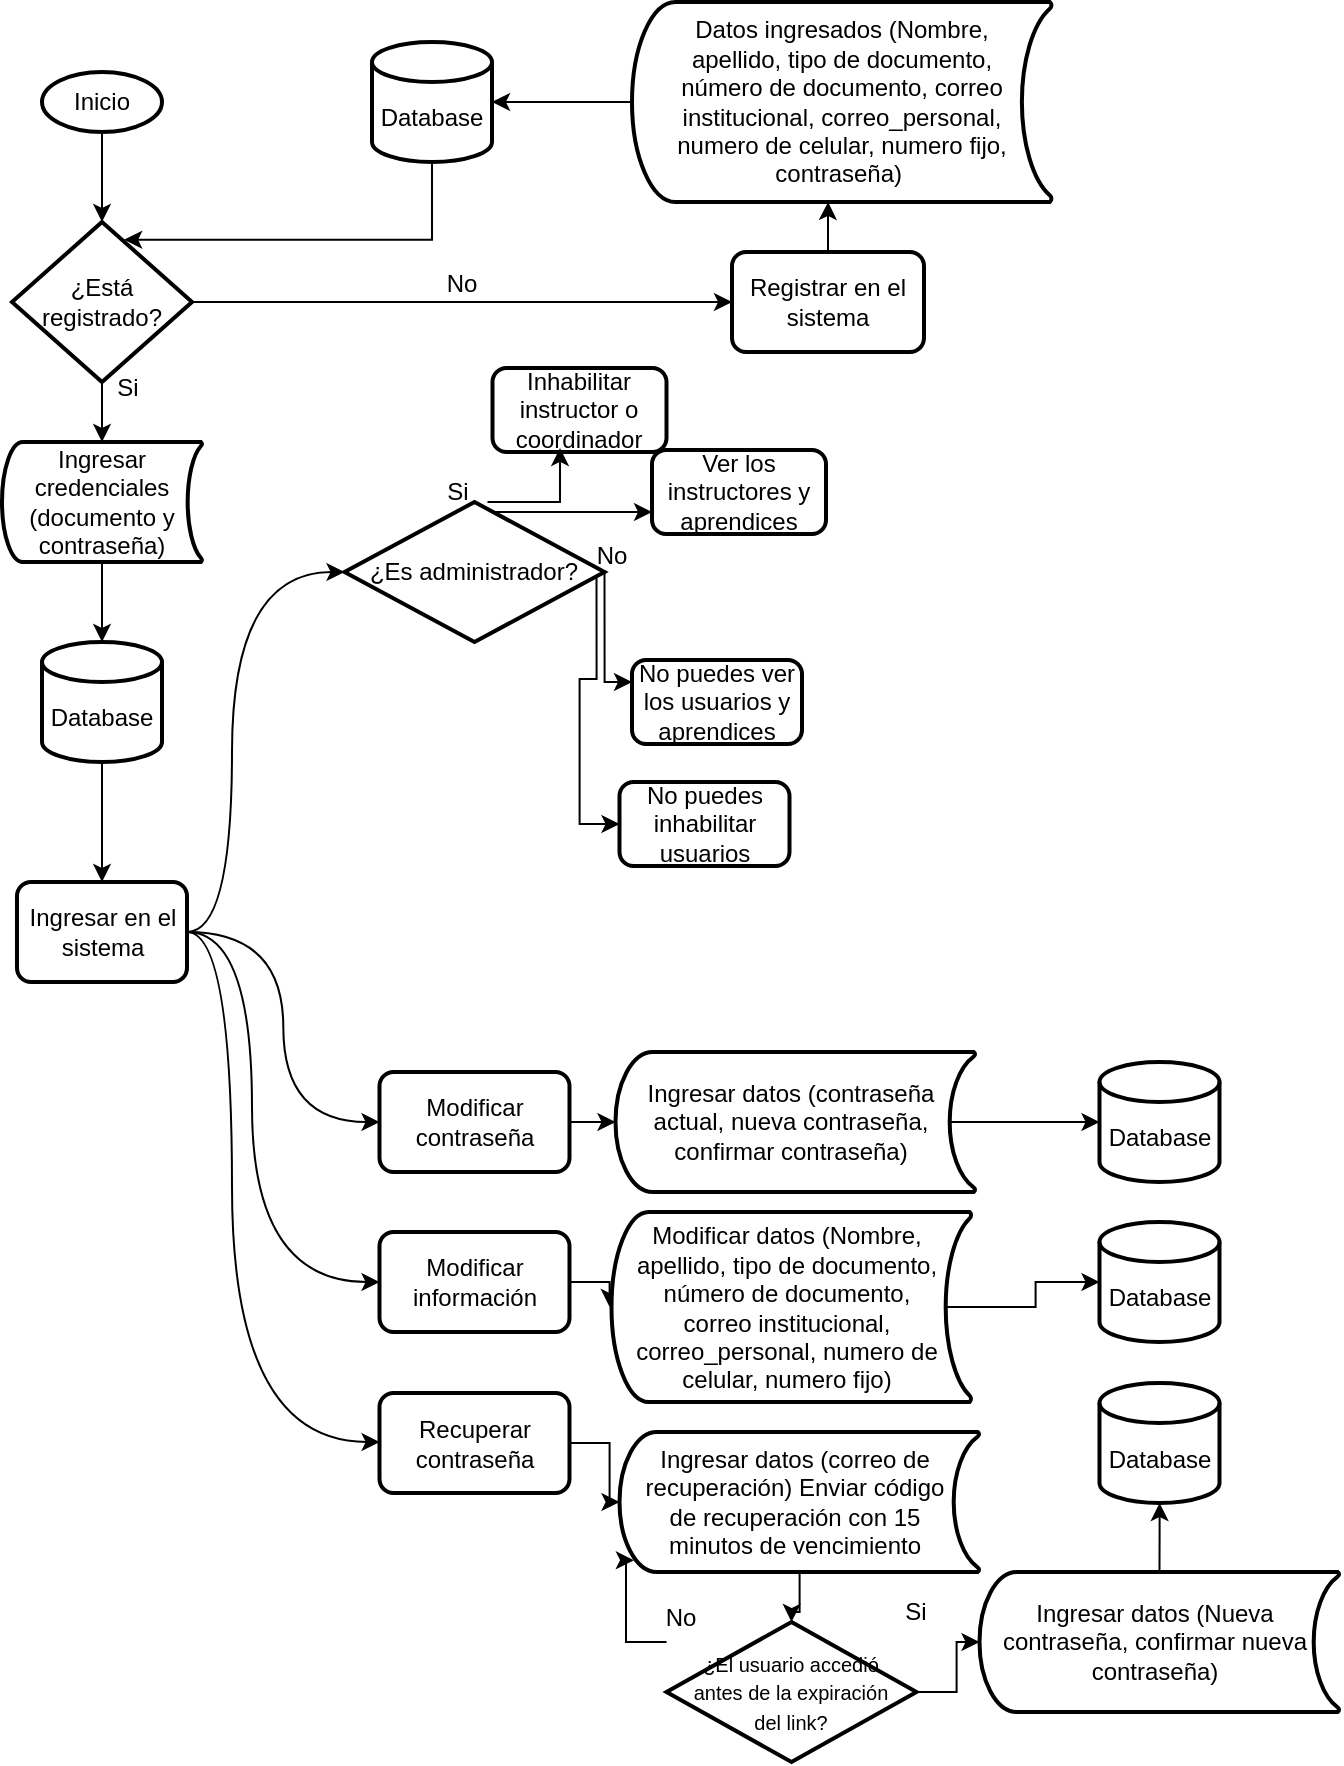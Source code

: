 <mxfile version="21.3.2" type="google" pages="3">
  <diagram id="C5RBs43oDa-KdzZeNtuy" name="Gestión de usuarios">
    <mxGraphModel grid="1" page="1" gridSize="10" guides="1" tooltips="1" connect="1" arrows="1" fold="1" pageScale="1" pageWidth="827" pageHeight="1169" math="0" shadow="0">
      <root>
        <mxCell id="WIyWlLk6GJQsqaUBKTNV-0" />
        <mxCell id="WIyWlLk6GJQsqaUBKTNV-1" parent="WIyWlLk6GJQsqaUBKTNV-0" />
        <mxCell id="nGMN8r1EgLCpATn-sk5n-134" style="edgeStyle=orthogonalEdgeStyle;rounded=0;orthogonalLoop=1;jettySize=auto;html=1;entryX=0.5;entryY=0;entryDx=0;entryDy=0;entryPerimeter=0;" edge="1" parent="WIyWlLk6GJQsqaUBKTNV-1" source="nGMN8r1EgLCpATn-sk5n-135" target="nGMN8r1EgLCpATn-sk5n-138">
          <mxGeometry relative="1" as="geometry" />
        </mxCell>
        <mxCell id="nGMN8r1EgLCpATn-sk5n-135" value="Inicio" style="strokeWidth=2;html=1;shape=mxgraph.flowchart.start_1;whiteSpace=wrap;" vertex="1" parent="WIyWlLk6GJQsqaUBKTNV-1">
          <mxGeometry x="75" y="85" width="60" height="30" as="geometry" />
        </mxCell>
        <mxCell id="nGMN8r1EgLCpATn-sk5n-136" style="edgeStyle=orthogonalEdgeStyle;rounded=0;orthogonalLoop=1;jettySize=auto;html=1;entryX=0.5;entryY=0;entryDx=0;entryDy=0;entryPerimeter=0;" edge="1" parent="WIyWlLk6GJQsqaUBKTNV-1" source="nGMN8r1EgLCpATn-sk5n-138" target="nGMN8r1EgLCpATn-sk5n-141">
          <mxGeometry relative="1" as="geometry" />
        </mxCell>
        <mxCell id="nGMN8r1EgLCpATn-sk5n-137" style="edgeStyle=orthogonalEdgeStyle;rounded=0;orthogonalLoop=1;jettySize=auto;html=1;exitX=1;exitY=0.5;exitDx=0;exitDy=0;exitPerimeter=0;entryX=0;entryY=0.5;entryDx=0;entryDy=0;" edge="1" parent="WIyWlLk6GJQsqaUBKTNV-1" source="nGMN8r1EgLCpATn-sk5n-138" target="nGMN8r1EgLCpATn-sk5n-153">
          <mxGeometry relative="1" as="geometry" />
        </mxCell>
        <mxCell id="nGMN8r1EgLCpATn-sk5n-138" value="¿Está registrado?&lt;br&gt;" style="strokeWidth=2;html=1;shape=mxgraph.flowchart.decision;whiteSpace=wrap;" vertex="1" parent="WIyWlLk6GJQsqaUBKTNV-1">
          <mxGeometry x="60" y="160" width="90" height="80" as="geometry" />
        </mxCell>
        <mxCell id="nGMN8r1EgLCpATn-sk5n-139" value="Si" style="text;html=1;strokeColor=none;fillColor=none;align=center;verticalAlign=middle;whiteSpace=wrap;rounded=0;" vertex="1" parent="WIyWlLk6GJQsqaUBKTNV-1">
          <mxGeometry x="103" y="233" width="30" height="20" as="geometry" />
        </mxCell>
        <mxCell id="nGMN8r1EgLCpATn-sk5n-140" style="edgeStyle=orthogonalEdgeStyle;rounded=0;orthogonalLoop=1;jettySize=auto;html=1;entryX=0.5;entryY=0;entryDx=0;entryDy=0;entryPerimeter=0;" edge="1" parent="WIyWlLk6GJQsqaUBKTNV-1" source="nGMN8r1EgLCpATn-sk5n-141" target="nGMN8r1EgLCpATn-sk5n-143">
          <mxGeometry relative="1" as="geometry" />
        </mxCell>
        <mxCell id="nGMN8r1EgLCpATn-sk5n-141" value="Ingresar credenciales (documento y contraseña)" style="strokeWidth=2;html=1;shape=mxgraph.flowchart.stored_data;whiteSpace=wrap;" vertex="1" parent="WIyWlLk6GJQsqaUBKTNV-1">
          <mxGeometry x="55" y="270" width="100" height="60" as="geometry" />
        </mxCell>
        <mxCell id="nGMN8r1EgLCpATn-sk5n-142" style="edgeStyle=orthogonalEdgeStyle;rounded=0;orthogonalLoop=1;jettySize=auto;html=1;entryX=0.5;entryY=0;entryDx=0;entryDy=0;" edge="1" parent="WIyWlLk6GJQsqaUBKTNV-1" source="nGMN8r1EgLCpATn-sk5n-143" target="nGMN8r1EgLCpATn-sk5n-150">
          <mxGeometry relative="1" as="geometry" />
        </mxCell>
        <mxCell id="nGMN8r1EgLCpATn-sk5n-143" value="&lt;br&gt;Database" style="strokeWidth=2;html=1;shape=mxgraph.flowchart.database;whiteSpace=wrap;" vertex="1" parent="WIyWlLk6GJQsqaUBKTNV-1">
          <mxGeometry x="75" y="370" width="60" height="60" as="geometry" />
        </mxCell>
        <mxCell id="nGMN8r1EgLCpATn-sk5n-144" style="edgeStyle=orthogonalEdgeStyle;rounded=0;orthogonalLoop=1;jettySize=auto;html=1;exitX=1;exitY=0.5;exitDx=0;exitDy=0;curved=1;entryX=0;entryY=0.5;entryDx=0;entryDy=0;entryPerimeter=0;" edge="1" parent="WIyWlLk6GJQsqaUBKTNV-1" source="nGMN8r1EgLCpATn-sk5n-150" target="nGMN8r1EgLCpATn-sk5n-198">
          <mxGeometry relative="1" as="geometry">
            <mxPoint x="240" y="350" as="targetPoint" />
            <Array as="points">
              <mxPoint x="170" y="515" />
              <mxPoint x="170" y="335" />
            </Array>
          </mxGeometry>
        </mxCell>
        <mxCell id="nGMN8r1EgLCpATn-sk5n-145" style="edgeStyle=orthogonalEdgeStyle;rounded=0;orthogonalLoop=1;jettySize=auto;html=1;exitX=1;exitY=0.5;exitDx=0;exitDy=0;entryX=0;entryY=0.5;entryDx=0;entryDy=0;curved=1;" edge="1" parent="WIyWlLk6GJQsqaUBKTNV-1" source="nGMN8r1EgLCpATn-sk5n-150" target="nGMN8r1EgLCpATn-sk5n-168">
          <mxGeometry relative="1" as="geometry">
            <Array as="points">
              <mxPoint x="170" y="515" />
              <mxPoint x="170" y="770" />
              <mxPoint x="244" y="770" />
            </Array>
          </mxGeometry>
        </mxCell>
        <mxCell id="nGMN8r1EgLCpATn-sk5n-146" style="edgeStyle=orthogonalEdgeStyle;rounded=0;orthogonalLoop=1;jettySize=auto;html=1;exitX=1;exitY=0.5;exitDx=0;exitDy=0;entryX=0;entryY=0.5;entryDx=0;entryDy=0;curved=1;" edge="1" parent="WIyWlLk6GJQsqaUBKTNV-1" source="nGMN8r1EgLCpATn-sk5n-150" target="nGMN8r1EgLCpATn-sk5n-166">
          <mxGeometry relative="1" as="geometry">
            <Array as="points">
              <mxPoint x="180" y="515" />
              <mxPoint x="180" y="690" />
            </Array>
          </mxGeometry>
        </mxCell>
        <mxCell id="nGMN8r1EgLCpATn-sk5n-149" style="edgeStyle=orthogonalEdgeStyle;rounded=0;orthogonalLoop=1;jettySize=auto;html=1;exitX=1;exitY=0.5;exitDx=0;exitDy=0;entryX=0;entryY=0.5;entryDx=0;entryDy=0;curved=1;" edge="1" parent="WIyWlLk6GJQsqaUBKTNV-1" source="nGMN8r1EgLCpATn-sk5n-150" target="nGMN8r1EgLCpATn-sk5n-164">
          <mxGeometry relative="1" as="geometry" />
        </mxCell>
        <mxCell id="nGMN8r1EgLCpATn-sk5n-150" value="Ingresar en el sistema" style="rounded=1;whiteSpace=wrap;html=1;absoluteArcSize=1;arcSize=14;strokeWidth=2;" vertex="1" parent="WIyWlLk6GJQsqaUBKTNV-1">
          <mxGeometry x="62.5" y="490" width="85" height="50" as="geometry" />
        </mxCell>
        <mxCell id="nGMN8r1EgLCpATn-sk5n-151" value="No" style="text;html=1;strokeColor=none;fillColor=none;align=center;verticalAlign=middle;whiteSpace=wrap;rounded=0;" vertex="1" parent="WIyWlLk6GJQsqaUBKTNV-1">
          <mxGeometry x="270" y="181" width="30" height="20" as="geometry" />
        </mxCell>
        <mxCell id="nGMN8r1EgLCpATn-sk5n-152" style="edgeStyle=orthogonalEdgeStyle;rounded=0;orthogonalLoop=1;jettySize=auto;html=1;entryX=0.467;entryY=1;entryDx=0;entryDy=0;entryPerimeter=0;" edge="1" parent="WIyWlLk6GJQsqaUBKTNV-1" source="nGMN8r1EgLCpATn-sk5n-153" target="nGMN8r1EgLCpATn-sk5n-155">
          <mxGeometry relative="1" as="geometry" />
        </mxCell>
        <mxCell id="nGMN8r1EgLCpATn-sk5n-153" value="Registrar en el sistema" style="rounded=1;whiteSpace=wrap;html=1;absoluteArcSize=1;arcSize=14;strokeWidth=2;" vertex="1" parent="WIyWlLk6GJQsqaUBKTNV-1">
          <mxGeometry x="420" y="175" width="96" height="50" as="geometry" />
        </mxCell>
        <mxCell id="nGMN8r1EgLCpATn-sk5n-154" style="edgeStyle=orthogonalEdgeStyle;rounded=0;orthogonalLoop=1;jettySize=auto;html=1;" edge="1" parent="WIyWlLk6GJQsqaUBKTNV-1" source="nGMN8r1EgLCpATn-sk5n-155" target="nGMN8r1EgLCpATn-sk5n-157">
          <mxGeometry relative="1" as="geometry">
            <mxPoint x="300" y="100" as="targetPoint" />
          </mxGeometry>
        </mxCell>
        <mxCell id="nGMN8r1EgLCpATn-sk5n-155" value="Datos ingresados (Nombre, apellido, tipo de documento, número de documento, correo institucional, correo_personal, numero de celular, numero fijo, contraseña)&amp;nbsp;" style="strokeWidth=2;html=1;shape=mxgraph.flowchart.stored_data;whiteSpace=wrap;spacing=16;" vertex="1" parent="WIyWlLk6GJQsqaUBKTNV-1">
          <mxGeometry x="370" y="50" width="210" height="100" as="geometry" />
        </mxCell>
        <mxCell id="nGMN8r1EgLCpATn-sk5n-156" style="edgeStyle=orthogonalEdgeStyle;rounded=0;orthogonalLoop=1;jettySize=auto;html=1;entryX=0.623;entryY=0.111;entryDx=0;entryDy=0;entryPerimeter=0;" edge="1" parent="WIyWlLk6GJQsqaUBKTNV-1" source="nGMN8r1EgLCpATn-sk5n-157" target="nGMN8r1EgLCpATn-sk5n-138">
          <mxGeometry relative="1" as="geometry">
            <mxPoint x="270" y="130" as="sourcePoint" />
            <Array as="points">
              <mxPoint x="270" y="169" />
            </Array>
          </mxGeometry>
        </mxCell>
        <mxCell id="nGMN8r1EgLCpATn-sk5n-157" value="&lt;br&gt;Database" style="strokeWidth=2;html=1;shape=mxgraph.flowchart.database;whiteSpace=wrap;" vertex="1" parent="WIyWlLk6GJQsqaUBKTNV-1">
          <mxGeometry x="240" y="70" width="60" height="60" as="geometry" />
        </mxCell>
        <mxCell id="nGMN8r1EgLCpATn-sk5n-163" style="edgeStyle=orthogonalEdgeStyle;rounded=0;orthogonalLoop=1;jettySize=auto;html=1;entryX=0;entryY=0.5;entryDx=0;entryDy=0;entryPerimeter=0;" edge="1" parent="WIyWlLk6GJQsqaUBKTNV-1" source="nGMN8r1EgLCpATn-sk5n-164" target="nGMN8r1EgLCpATn-sk5n-170">
          <mxGeometry relative="1" as="geometry" />
        </mxCell>
        <mxCell id="nGMN8r1EgLCpATn-sk5n-164" value="Modificar contraseña" style="rounded=1;whiteSpace=wrap;html=1;absoluteArcSize=1;arcSize=14;strokeWidth=2;" vertex="1" parent="WIyWlLk6GJQsqaUBKTNV-1">
          <mxGeometry x="243.75" y="585" width="95" height="50" as="geometry" />
        </mxCell>
        <mxCell id="nGMN8r1EgLCpATn-sk5n-165" style="edgeStyle=orthogonalEdgeStyle;rounded=0;orthogonalLoop=1;jettySize=auto;html=1;" edge="1" parent="WIyWlLk6GJQsqaUBKTNV-1" source="nGMN8r1EgLCpATn-sk5n-166" target="nGMN8r1EgLCpATn-sk5n-172">
          <mxGeometry relative="1" as="geometry" />
        </mxCell>
        <mxCell id="nGMN8r1EgLCpATn-sk5n-166" value="Modificar información" style="rounded=1;whiteSpace=wrap;html=1;absoluteArcSize=1;arcSize=14;strokeWidth=2;" vertex="1" parent="WIyWlLk6GJQsqaUBKTNV-1">
          <mxGeometry x="243.75" y="665" width="95" height="50" as="geometry" />
        </mxCell>
        <mxCell id="nGMN8r1EgLCpATn-sk5n-167" style="edgeStyle=orthogonalEdgeStyle;rounded=0;orthogonalLoop=1;jettySize=auto;html=1;entryX=0;entryY=0.5;entryDx=0;entryDy=0;entryPerimeter=0;" edge="1" parent="WIyWlLk6GJQsqaUBKTNV-1" source="nGMN8r1EgLCpATn-sk5n-168" target="nGMN8r1EgLCpATn-sk5n-174">
          <mxGeometry relative="1" as="geometry" />
        </mxCell>
        <mxCell id="nGMN8r1EgLCpATn-sk5n-168" value="Recuperar contraseña" style="rounded=1;whiteSpace=wrap;html=1;absoluteArcSize=1;arcSize=14;strokeWidth=2;" vertex="1" parent="WIyWlLk6GJQsqaUBKTNV-1">
          <mxGeometry x="243.75" y="745.5" width="95" height="50" as="geometry" />
        </mxCell>
        <mxCell id="nGMN8r1EgLCpATn-sk5n-169" style="edgeStyle=orthogonalEdgeStyle;rounded=0;orthogonalLoop=1;jettySize=auto;html=1;exitX=0.93;exitY=0.5;exitDx=0;exitDy=0;exitPerimeter=0;" edge="1" parent="WIyWlLk6GJQsqaUBKTNV-1" source="nGMN8r1EgLCpATn-sk5n-170" target="nGMN8r1EgLCpATn-sk5n-176">
          <mxGeometry relative="1" as="geometry" />
        </mxCell>
        <mxCell id="nGMN8r1EgLCpATn-sk5n-170" value="Ingresar datos (contraseña actual, nueva contraseña, confirmar contraseña)" style="strokeWidth=2;html=1;shape=mxgraph.flowchart.stored_data;whiteSpace=wrap;spacingLeft=0;spacingRight=5;spacing=10;" vertex="1" parent="WIyWlLk6GJQsqaUBKTNV-1">
          <mxGeometry x="361.75" y="575" width="180" height="70" as="geometry" />
        </mxCell>
        <mxCell id="nGMN8r1EgLCpATn-sk5n-171" style="edgeStyle=orthogonalEdgeStyle;rounded=0;orthogonalLoop=1;jettySize=auto;html=1;exitX=0.93;exitY=0.5;exitDx=0;exitDy=0;exitPerimeter=0;" edge="1" parent="WIyWlLk6GJQsqaUBKTNV-1" source="nGMN8r1EgLCpATn-sk5n-172" target="nGMN8r1EgLCpATn-sk5n-175">
          <mxGeometry relative="1" as="geometry" />
        </mxCell>
        <mxCell id="nGMN8r1EgLCpATn-sk5n-172" value="Modificar datos (Nombre, apellido, tipo de documento, número de documento, correo institucional, correo_personal, numero de celular, numero fijo)" style="strokeWidth=2;html=1;shape=mxgraph.flowchart.stored_data;whiteSpace=wrap;spacingLeft=0;spacingRight=5;spacing=10;" vertex="1" parent="WIyWlLk6GJQsqaUBKTNV-1">
          <mxGeometry x="359.75" y="655" width="180" height="95" as="geometry" />
        </mxCell>
        <mxCell id="nGMN8r1EgLCpATn-sk5n-173" style="edgeStyle=orthogonalEdgeStyle;rounded=0;orthogonalLoop=1;jettySize=auto;html=1;entryX=0.5;entryY=0;entryDx=0;entryDy=0;entryPerimeter=0;" edge="1" parent="WIyWlLk6GJQsqaUBKTNV-1" source="nGMN8r1EgLCpATn-sk5n-174" target="nGMN8r1EgLCpATn-sk5n-179">
          <mxGeometry relative="1" as="geometry" />
        </mxCell>
        <mxCell id="nGMN8r1EgLCpATn-sk5n-174" value="Ingresar datos (correo de recuperación) Enviar código de recuperación con 15 minutos de vencimiento" style="strokeWidth=2;html=1;shape=mxgraph.flowchart.stored_data;whiteSpace=wrap;spacingRight=5;spacing=10;" vertex="1" parent="WIyWlLk6GJQsqaUBKTNV-1">
          <mxGeometry x="363.75" y="765" width="180" height="70" as="geometry" />
        </mxCell>
        <mxCell id="nGMN8r1EgLCpATn-sk5n-175" value="&lt;br&gt;Database" style="strokeWidth=2;html=1;shape=mxgraph.flowchart.database;whiteSpace=wrap;" vertex="1" parent="WIyWlLk6GJQsqaUBKTNV-1">
          <mxGeometry x="603.75" y="660" width="60" height="60" as="geometry" />
        </mxCell>
        <mxCell id="nGMN8r1EgLCpATn-sk5n-176" value="&lt;br&gt;Database" style="strokeWidth=2;html=1;shape=mxgraph.flowchart.database;whiteSpace=wrap;" vertex="1" parent="WIyWlLk6GJQsqaUBKTNV-1">
          <mxGeometry x="603.75" y="580" width="60" height="60" as="geometry" />
        </mxCell>
        <mxCell id="nGMN8r1EgLCpATn-sk5n-177" style="edgeStyle=orthogonalEdgeStyle;rounded=0;orthogonalLoop=1;jettySize=auto;html=1;entryX=0.04;entryY=0.916;entryDx=0;entryDy=0;entryPerimeter=0;" edge="1" parent="WIyWlLk6GJQsqaUBKTNV-1" source="nGMN8r1EgLCpATn-sk5n-179" target="nGMN8r1EgLCpATn-sk5n-174">
          <mxGeometry relative="1" as="geometry">
            <Array as="points">
              <mxPoint x="367" y="870" />
              <mxPoint x="367" y="829" />
            </Array>
          </mxGeometry>
        </mxCell>
        <mxCell id="nGMN8r1EgLCpATn-sk5n-178" style="edgeStyle=orthogonalEdgeStyle;rounded=0;orthogonalLoop=1;jettySize=auto;html=1;exitX=1;exitY=0.5;exitDx=0;exitDy=0;exitPerimeter=0;" edge="1" parent="WIyWlLk6GJQsqaUBKTNV-1" source="nGMN8r1EgLCpATn-sk5n-179" target="nGMN8r1EgLCpATn-sk5n-183">
          <mxGeometry relative="1" as="geometry" />
        </mxCell>
        <mxCell id="nGMN8r1EgLCpATn-sk5n-179" value="&lt;font style=&quot;font-size: 10px;&quot;&gt;¿El usuario accedió antes de la expiración del link?&lt;/font&gt;" style="strokeWidth=2;html=1;shape=mxgraph.flowchart.decision;whiteSpace=wrap;spacingTop=0;spacingBottom=0;spacing=2;spacingRight=10;spacingLeft=10;" vertex="1" parent="WIyWlLk6GJQsqaUBKTNV-1">
          <mxGeometry x="387.25" y="860" width="125" height="70" as="geometry" />
        </mxCell>
        <mxCell id="nGMN8r1EgLCpATn-sk5n-180" value="No" style="text;html=1;strokeColor=none;fillColor=none;align=center;verticalAlign=middle;whiteSpace=wrap;rounded=0;" vertex="1" parent="WIyWlLk6GJQsqaUBKTNV-1">
          <mxGeometry x="380" y="845" width="28.75" height="25" as="geometry" />
        </mxCell>
        <mxCell id="nGMN8r1EgLCpATn-sk5n-181" value="Si" style="text;html=1;strokeColor=none;fillColor=none;align=center;verticalAlign=middle;whiteSpace=wrap;rounded=0;" vertex="1" parent="WIyWlLk6GJQsqaUBKTNV-1">
          <mxGeometry x="496.75" y="845" width="30" height="20" as="geometry" />
        </mxCell>
        <mxCell id="nGMN8r1EgLCpATn-sk5n-182" style="edgeStyle=orthogonalEdgeStyle;rounded=0;orthogonalLoop=1;jettySize=auto;html=1;exitX=0.5;exitY=0;exitDx=0;exitDy=0;exitPerimeter=0;" edge="1" parent="WIyWlLk6GJQsqaUBKTNV-1" source="nGMN8r1EgLCpATn-sk5n-183" target="nGMN8r1EgLCpATn-sk5n-184">
          <mxGeometry relative="1" as="geometry" />
        </mxCell>
        <mxCell id="nGMN8r1EgLCpATn-sk5n-183" value="Ingresar datos (Nueva contraseña, confirmar nueva contraseña)" style="strokeWidth=2;html=1;shape=mxgraph.flowchart.stored_data;whiteSpace=wrap;spacingLeft=0;spacingRight=5;spacing=10;" vertex="1" parent="WIyWlLk6GJQsqaUBKTNV-1">
          <mxGeometry x="543.75" y="835" width="180" height="70" as="geometry" />
        </mxCell>
        <mxCell id="nGMN8r1EgLCpATn-sk5n-184" value="&lt;br&gt;Database" style="strokeWidth=2;html=1;shape=mxgraph.flowchart.database;whiteSpace=wrap;" vertex="1" parent="WIyWlLk6GJQsqaUBKTNV-1">
          <mxGeometry x="603.75" y="740.5" width="60" height="60" as="geometry" />
        </mxCell>
        <mxCell id="nGMN8r1EgLCpATn-sk5n-194" value="No puedes inhabilitar usuarios" style="rounded=1;whiteSpace=wrap;html=1;absoluteArcSize=1;arcSize=14;strokeWidth=2;" vertex="1" parent="WIyWlLk6GJQsqaUBKTNV-1">
          <mxGeometry x="363.75" y="440" width="85" height="42" as="geometry" />
        </mxCell>
        <mxCell id="nGMN8r1EgLCpATn-sk5n-195" value="Inhabilitar instructor o coordinador" style="rounded=1;whiteSpace=wrap;html=1;absoluteArcSize=1;arcSize=14;strokeWidth=2;" vertex="1" parent="WIyWlLk6GJQsqaUBKTNV-1">
          <mxGeometry x="300.25" y="233" width="87" height="42" as="geometry" />
        </mxCell>
        <mxCell id="nGMN8r1EgLCpATn-sk5n-196" style="edgeStyle=orthogonalEdgeStyle;rounded=0;orthogonalLoop=1;jettySize=auto;html=1;exitX=0.75;exitY=1;exitDx=0;exitDy=0;" edge="1" parent="WIyWlLk6GJQsqaUBKTNV-1" source="nGMN8r1EgLCpATn-sk5n-199" target="nGMN8r1EgLCpATn-sk5n-202">
          <mxGeometry relative="1" as="geometry">
            <mxPoint x="291.25" y="271" as="targetPoint" />
            <Array as="points">
              <mxPoint x="380" y="305" />
            </Array>
          </mxGeometry>
        </mxCell>
        <mxCell id="nGMN8r1EgLCpATn-sk5n-197" style="edgeStyle=orthogonalEdgeStyle;rounded=0;orthogonalLoop=1;jettySize=auto;html=1;exitX=1;exitY=0.5;exitDx=0;exitDy=0;exitPerimeter=0;" edge="1" parent="WIyWlLk6GJQsqaUBKTNV-1" source="nGMN8r1EgLCpATn-sk5n-198" target="nGMN8r1EgLCpATn-sk5n-201">
          <mxGeometry relative="1" as="geometry">
            <Array as="points">
              <mxPoint x="356" y="390" />
            </Array>
          </mxGeometry>
        </mxCell>
        <mxCell id="nGMN8r1EgLCpATn-sk5n-198" value="¿Es administrador?" style="strokeWidth=2;html=1;shape=mxgraph.flowchart.decision;whiteSpace=wrap;" vertex="1" parent="WIyWlLk6GJQsqaUBKTNV-1">
          <mxGeometry x="226.25" y="300" width="130" height="70" as="geometry" />
        </mxCell>
        <mxCell id="SYWwScMQX4IT7AB_JwCY-2" style="edgeStyle=orthogonalEdgeStyle;rounded=0;orthogonalLoop=1;jettySize=auto;html=1;exitX=1;exitY=0.75;exitDx=0;exitDy=0;entryX=0.388;entryY=0.952;entryDx=0;entryDy=0;entryPerimeter=0;" edge="1" parent="WIyWlLk6GJQsqaUBKTNV-1" source="nGMN8r1EgLCpATn-sk5n-199" target="nGMN8r1EgLCpATn-sk5n-195">
          <mxGeometry relative="1" as="geometry" />
        </mxCell>
        <mxCell id="nGMN8r1EgLCpATn-sk5n-199" value="Si" style="text;html=1;strokeColor=none;fillColor=none;align=center;verticalAlign=middle;whiteSpace=wrap;rounded=0;" vertex="1" parent="WIyWlLk6GJQsqaUBKTNV-1">
          <mxGeometry x="267.75" y="285" width="30" height="20" as="geometry" />
        </mxCell>
        <mxCell id="SYWwScMQX4IT7AB_JwCY-1" style="edgeStyle=orthogonalEdgeStyle;rounded=0;orthogonalLoop=1;jettySize=auto;html=1;exitX=0.25;exitY=1;exitDx=0;exitDy=0;entryX=0;entryY=0.5;entryDx=0;entryDy=0;" edge="1" parent="WIyWlLk6GJQsqaUBKTNV-1" source="nGMN8r1EgLCpATn-sk5n-200" target="nGMN8r1EgLCpATn-sk5n-194">
          <mxGeometry relative="1" as="geometry" />
        </mxCell>
        <mxCell id="nGMN8r1EgLCpATn-sk5n-200" value="No" style="text;html=1;strokeColor=none;fillColor=none;align=center;verticalAlign=middle;whiteSpace=wrap;rounded=0;" vertex="1" parent="WIyWlLk6GJQsqaUBKTNV-1">
          <mxGeometry x="344.75" y="317" width="30" height="20" as="geometry" />
        </mxCell>
        <mxCell id="nGMN8r1EgLCpATn-sk5n-201" value="No puedes ver los usuarios y aprendices" style="rounded=1;whiteSpace=wrap;html=1;absoluteArcSize=1;arcSize=14;strokeWidth=2;" vertex="1" parent="WIyWlLk6GJQsqaUBKTNV-1">
          <mxGeometry x="370" y="379" width="85" height="42" as="geometry" />
        </mxCell>
        <mxCell id="nGMN8r1EgLCpATn-sk5n-202" value="Ver los instructores y aprendices" style="rounded=1;whiteSpace=wrap;html=1;absoluteArcSize=1;arcSize=14;strokeWidth=2;" vertex="1" parent="WIyWlLk6GJQsqaUBKTNV-1">
          <mxGeometry x="380" y="274" width="87" height="42" as="geometry" />
        </mxCell>
      </root>
    </mxGraphModel>
  </diagram>
  <diagram id="DRhhr17eYqjozt1iBglj" name="Aprendices">
    <mxGraphModel grid="1" page="1" gridSize="10" guides="1" tooltips="1" connect="1" arrows="1" fold="1" pageScale="1" pageWidth="827" pageHeight="1169" math="0" shadow="0">
      <root>
        <mxCell id="0" />
        <mxCell id="1" parent="0" />
        <mxCell id="eCnmF0qYx34CglwLJSSF-4" style="edgeStyle=orthogonalEdgeStyle;rounded=0;orthogonalLoop=1;jettySize=auto;html=1;exitX=0.5;exitY=1;exitDx=0;exitDy=0;entryX=0.5;entryY=0;entryDx=0;entryDy=0;" edge="1" parent="1" source="eCnmF0qYx34CglwLJSSF-1" target="eCnmF0qYx34CglwLJSSF-2">
          <mxGeometry relative="1" as="geometry" />
        </mxCell>
        <mxCell id="eCnmF0qYx34CglwLJSSF-1" value="Aprendices" style="ellipse;whiteSpace=wrap;html=1;" vertex="1" parent="1">
          <mxGeometry x="354" y="40" width="120" height="80" as="geometry" />
        </mxCell>
        <mxCell id="eCnmF0qYx34CglwLJSSF-8" style="edgeStyle=orthogonalEdgeStyle;rounded=0;orthogonalLoop=1;jettySize=auto;html=1;exitX=0;exitY=0.5;exitDx=0;exitDy=0;entryX=1;entryY=0.5;entryDx=0;entryDy=0;" edge="1" parent="1" source="eCnmF0qYx34CglwLJSSF-2" target="eCnmF0qYx34CglwLJSSF-7">
          <mxGeometry relative="1" as="geometry" />
        </mxCell>
        <mxCell id="eCnmF0qYx34CglwLJSSF-12" style="edgeStyle=orthogonalEdgeStyle;rounded=0;orthogonalLoop=1;jettySize=auto;html=1;exitX=1;exitY=0.5;exitDx=0;exitDy=0;entryX=0;entryY=0.5;entryDx=0;entryDy=0;" edge="1" parent="1" source="eCnmF0qYx34CglwLJSSF-2" target="eCnmF0qYx34CglwLJSSF-11">
          <mxGeometry relative="1" as="geometry" />
        </mxCell>
        <mxCell id="eCnmF0qYx34CglwLJSSF-2" value="¿Existen aprendices en la base de datos?" style="rhombus;whiteSpace=wrap;html=1;" vertex="1" parent="1">
          <mxGeometry x="311" y="170" width="206" height="80" as="geometry" />
        </mxCell>
        <mxCell id="eCnmF0qYx34CglwLJSSF-5" value="NO" style="text;html=1;align=center;verticalAlign=middle;resizable=0;points=[];autosize=1;strokeColor=none;fillColor=none;" vertex="1" parent="1">
          <mxGeometry x="300" y="178" width="40" height="30" as="geometry" />
        </mxCell>
        <mxCell id="eCnmF0qYx34CglwLJSSF-6" value="SI" style="text;html=1;align=center;verticalAlign=middle;resizable=0;points=[];autosize=1;strokeColor=none;fillColor=none;" vertex="1" parent="1">
          <mxGeometry x="495" y="178" width="30" height="30" as="geometry" />
        </mxCell>
        <mxCell id="eCnmF0qYx34CglwLJSSF-10" style="edgeStyle=orthogonalEdgeStyle;rounded=0;orthogonalLoop=1;jettySize=auto;html=1;exitX=0.5;exitY=1;exitDx=0;exitDy=0;" edge="1" parent="1" source="eCnmF0qYx34CglwLJSSF-7" target="eCnmF0qYx34CglwLJSSF-9">
          <mxGeometry relative="1" as="geometry">
            <Array as="points">
              <mxPoint x="160" y="340" />
            </Array>
          </mxGeometry>
        </mxCell>
        <mxCell id="eCnmF0qYx34CglwLJSSF-7" value="Subir archivo excel con los aprendices a registrar" style="rounded=1;whiteSpace=wrap;html=1;" vertex="1" parent="1">
          <mxGeometry x="100" y="180" width="120" height="60" as="geometry" />
        </mxCell>
        <mxCell id="Qc7ADsFEDhgQV9JC9imD-2" style="edgeStyle=orthogonalEdgeStyle;rounded=0;orthogonalLoop=1;jettySize=auto;html=1;exitX=1;exitY=0.5;exitDx=0;exitDy=0;exitPerimeter=0;entryX=0.5;entryY=0;entryDx=0;entryDy=0;entryPerimeter=0;" edge="1" parent="1" source="eCnmF0qYx34CglwLJSSF-9" target="Qc7ADsFEDhgQV9JC9imD-1">
          <mxGeometry relative="1" as="geometry">
            <Array as="points">
              <mxPoint x="400" y="350" />
              <mxPoint x="400" y="520" />
              <mxPoint x="404" y="520" />
            </Array>
          </mxGeometry>
        </mxCell>
        <mxCell id="eCnmF0qYx34CglwLJSSF-9" value="DataBase" style="shape=cylinder3;whiteSpace=wrap;html=1;boundedLbl=1;backgroundOutline=1;size=15;" vertex="1" parent="1">
          <mxGeometry x="370" y="310" width="60" height="80" as="geometry" />
        </mxCell>
        <mxCell id="Qc7ADsFEDhgQV9JC9imD-3" style="edgeStyle=orthogonalEdgeStyle;rounded=0;orthogonalLoop=1;jettySize=auto;html=1;exitX=0.5;exitY=1;exitDx=0;exitDy=0;entryX=1;entryY=0;entryDx=0;entryDy=52.5;entryPerimeter=0;" edge="1" parent="1" source="eCnmF0qYx34CglwLJSSF-11" target="eCnmF0qYx34CglwLJSSF-9">
          <mxGeometry relative="1" as="geometry" />
        </mxCell>
        <mxCell id="eCnmF0qYx34CglwLJSSF-11" value="Hacer una solicitud a comité de evaluación" style="rounded=1;whiteSpace=wrap;html=1;" vertex="1" parent="1">
          <mxGeometry x="590" y="180" width="120" height="60" as="geometry" />
        </mxCell>
        <mxCell id="Qc7ADsFEDhgQV9JC9imD-1" value="Fin" style="strokeWidth=2;html=1;shape=mxgraph.flowchart.terminator;whiteSpace=wrap;" vertex="1" parent="1">
          <mxGeometry x="354" y="460" width="100" height="60" as="geometry" />
        </mxCell>
      </root>
    </mxGraphModel>
  </diagram>
  <diagram id="fg9iNkICyp2EhAgzMYLq" name="Solicitud a comité">
    <mxGraphModel grid="1" page="1" gridSize="10" guides="1" tooltips="1" connect="1" arrows="1" fold="1" pageScale="1" pageWidth="827" pageHeight="1169" math="0" shadow="0">
      <root>
        <mxCell id="0" />
        <mxCell id="1" parent="0" />
        <mxCell id="QQS8dSRo7W8x-LzDg9iu-23" style="edgeStyle=orthogonalEdgeStyle;rounded=0;orthogonalLoop=1;jettySize=auto;html=1;entryX=0.5;entryY=0;entryDx=0;entryDy=0;" edge="1" parent="1" source="QQS8dSRo7W8x-LzDg9iu-25">
          <mxGeometry relative="1" as="geometry">
            <mxPoint x="-270" y="220" as="targetPoint" />
            <Array as="points">
              <mxPoint x="-270" y="200" />
            </Array>
          </mxGeometry>
        </mxCell>
        <mxCell id="QQS8dSRo7W8x-LzDg9iu-24" style="edgeStyle=orthogonalEdgeStyle;rounded=0;orthogonalLoop=1;jettySize=auto;html=1;entryX=0.5;entryY=0;entryDx=0;entryDy=0;" edge="1" parent="1" source="QQS8dSRo7W8x-LzDg9iu-25" target="QQS8dSRo7W8x-LzDg9iu-29">
          <mxGeometry relative="1" as="geometry">
            <mxPoint y="200" as="targetPoint" />
          </mxGeometry>
        </mxCell>
        <mxCell id="QQS8dSRo7W8x-LzDg9iu-25" value="&lt;div&gt;¿Tiene una solicitud que hacer?&lt;/div&gt;" style="strokeWidth=2;html=1;shape=mxgraph.flowchart.decision;whiteSpace=wrap;" vertex="1" parent="1">
          <mxGeometry x="-190" y="140" width="130" height="120" as="geometry" />
        </mxCell>
        <mxCell id="QQS8dSRo7W8x-LzDg9iu-26" value="&lt;div&gt;No&lt;/div&gt;" style="text;html=1;align=center;verticalAlign=middle;resizable=0;points=[];autosize=1;strokeColor=none;fillColor=none;" vertex="1" parent="1">
          <mxGeometry x="-215" y="160" width="40" height="30" as="geometry" />
        </mxCell>
        <mxCell id="QQS8dSRo7W8x-LzDg9iu-27" value="&lt;div&gt;Sí&lt;/div&gt;" style="text;html=1;align=center;verticalAlign=middle;resizable=0;points=[];autosize=1;strokeColor=none;fillColor=none;" vertex="1" parent="1">
          <mxGeometry x="-60" y="160" width="30" height="30" as="geometry" />
        </mxCell>
        <mxCell id="QQS8dSRo7W8x-LzDg9iu-28" style="edgeStyle=orthogonalEdgeStyle;rounded=0;orthogonalLoop=1;jettySize=auto;html=1;entryX=0.5;entryY=0;entryDx=0;entryDy=0;entryPerimeter=0;" edge="1" parent="1" source="QQS8dSRo7W8x-LzDg9iu-29">
          <mxGeometry relative="1" as="geometry">
            <mxPoint x="30" y="340" as="targetPoint" />
          </mxGeometry>
        </mxCell>
        <mxCell id="QQS8dSRo7W8x-LzDg9iu-29" value="Formulario de solicitud a comité con datos requeridos " style="rounded=1;whiteSpace=wrap;html=1;" vertex="1" parent="1">
          <mxGeometry x="-50" y="220" width="160" height="50" as="geometry" />
        </mxCell>
        <mxCell id="QQS8dSRo7W8x-LzDg9iu-34" style="edgeStyle=orthogonalEdgeStyle;rounded=0;orthogonalLoop=1;jettySize=auto;html=1;entryX=0.5;entryY=0;entryDx=0;entryDy=0;entryPerimeter=0;" edge="1" parent="1" source="QQS8dSRo7W8x-LzDg9iu-35" target="QQS8dSRo7W8x-LzDg9iu-25">
          <mxGeometry relative="1" as="geometry" />
        </mxCell>
        <mxCell id="QQS8dSRo7W8x-LzDg9iu-35" value="Inicio" style="strokeWidth=2;html=1;shape=mxgraph.flowchart.start_1;whiteSpace=wrap;" vertex="1" parent="1">
          <mxGeometry x="-175" y="40" width="100" height="60" as="geometry" />
        </mxCell>
        <mxCell id="QQS8dSRo7W8x-LzDg9iu-42" value="Fin" style="strokeWidth=2;html=1;shape=mxgraph.flowchart.terminator;whiteSpace=wrap;" vertex="1" parent="1">
          <mxGeometry x="-50" y="760" width="100" height="60" as="geometry" />
        </mxCell>
        <mxCell id="QQS8dSRo7W8x-LzDg9iu-43" value="Fin" style="strokeWidth=2;html=1;shape=mxgraph.flowchart.terminator;whiteSpace=wrap;" vertex="1" parent="1">
          <mxGeometry x="-320" y="220" width="100" height="60" as="geometry" />
        </mxCell>
        <mxCell id="QQS8dSRo7W8x-LzDg9iu-48" style="edgeStyle=orthogonalEdgeStyle;rounded=0;orthogonalLoop=1;jettySize=auto;html=1;exitX=0;exitY=0.5;exitDx=0;exitDy=0;entryX=1;entryY=0.5;entryDx=0;entryDy=0;" edge="1" parent="1" source="QQS8dSRo7W8x-LzDg9iu-46" target="QQS8dSRo7W8x-LzDg9iu-47">
          <mxGeometry relative="1" as="geometry" />
        </mxCell>
        <mxCell id="gFG01NwchuK0805kC98t-2" value="" style="edgeStyle=orthogonalEdgeStyle;rounded=0;orthogonalLoop=1;jettySize=auto;html=1;" edge="1" parent="1" source="QQS8dSRo7W8x-LzDg9iu-46" target="gFG01NwchuK0805kC98t-1">
          <mxGeometry relative="1" as="geometry" />
        </mxCell>
        <mxCell id="QQS8dSRo7W8x-LzDg9iu-46" value="¿su solicitud es grupal??" style="rhombus;whiteSpace=wrap;html=1;" vertex="1" parent="1">
          <mxGeometry x="-70" y="340" width="200" height="80" as="geometry" />
        </mxCell>
        <mxCell id="PYibW8CrzDd7Eyo1Z87H-2" value="" style="edgeStyle=orthogonalEdgeStyle;rounded=0;orthogonalLoop=1;jettySize=auto;html=1;" edge="1" parent="1" source="QQS8dSRo7W8x-LzDg9iu-47" target="PYibW8CrzDd7Eyo1Z87H-1">
          <mxGeometry relative="1" as="geometry" />
        </mxCell>
        <mxCell id="QQS8dSRo7W8x-LzDg9iu-47" value="ingresar datos del aprendiz" style="rounded=1;whiteSpace=wrap;html=1;" vertex="1" parent="1">
          <mxGeometry x="-300" y="350" width="120" height="60" as="geometry" />
        </mxCell>
        <mxCell id="QQS8dSRo7W8x-LzDg9iu-49" value="&lt;div&gt;No&lt;/div&gt;" style="text;html=1;align=center;verticalAlign=middle;resizable=0;points=[];autosize=1;strokeColor=none;fillColor=none;" vertex="1" parent="1">
          <mxGeometry x="-100" y="340" width="40" height="30" as="geometry" />
        </mxCell>
        <mxCell id="QQS8dSRo7W8x-LzDg9iu-50" value="&lt;div&gt;Sí&lt;/div&gt;" style="text;html=1;align=center;verticalAlign=middle;resizable=0;points=[];autosize=1;strokeColor=none;fillColor=none;" vertex="1" parent="1">
          <mxGeometry x="120" y="340" width="30" height="30" as="geometry" />
        </mxCell>
        <mxCell id="gFG01NwchuK0805kC98t-10" style="edgeStyle=orthogonalEdgeStyle;rounded=0;orthogonalLoop=1;jettySize=auto;html=1;exitX=0.93;exitY=0.5;exitDx=0;exitDy=0;exitPerimeter=0;" edge="1" parent="1" source="QQS8dSRo7W8x-LzDg9iu-51" target="gFG01NwchuK0805kC98t-11">
          <mxGeometry relative="1" as="geometry">
            <mxPoint x="-267.5" y="870" as="targetPoint" />
          </mxGeometry>
        </mxCell>
        <mxCell id="QQS8dSRo7W8x-LzDg9iu-51" value="&lt;div&gt;Datos ingresados:&lt;/div&gt;&lt;br&gt;- Nombre/s del aprendiz&lt;br&gt;&lt;div&gt;- Apellido/s del aprendiz&lt;/div&gt;&lt;div&gt;-tipo de documento del aprendiz&lt;br&gt;&lt;/div&gt;- No. de documento de identidad&lt;br&gt;&lt;div&gt;- Correo electrónico institucional del aprendiz&lt;/div&gt;&lt;div&gt;-Correo electrónico personal del aprendiz&lt;br&gt;&lt;/div&gt;- Número de celular del aprendiz&lt;br&gt;- Número de teléfono fijo del aprendiz&lt;br&gt;- Etapa de formación&lt;br&gt;- Nivel del programa de formación&lt;br&gt;- Número de ficha&lt;br&gt;- Nombre del programa de formación&lt;br&gt;&lt;div&gt;- Nombre completo del coordinado destinado&amp;nbsp;&lt;/div&gt;&lt;div&gt;a la ficha del aprendiz&lt;/div&gt;- articulos faltados del reglamento al aprendiz &lt;br&gt;- Pruebas anexadas segun la falta&lt;br&gt;" style="strokeWidth=2;html=1;shape=mxgraph.flowchart.stored_data;whiteSpace=wrap;" vertex="1" parent="1">
          <mxGeometry x="-690" y="585" width="385" height="310" as="geometry" />
        </mxCell>
        <mxCell id="gFG01NwchuK0805kC98t-4" value="" style="edgeStyle=orthogonalEdgeStyle;rounded=0;orthogonalLoop=1;jettySize=auto;html=1;" edge="1" parent="1" source="gFG01NwchuK0805kC98t-1" target="gFG01NwchuK0805kC98t-3">
          <mxGeometry relative="1" as="geometry">
            <Array as="points">
              <mxPoint x="280" y="520" />
              <mxPoint x="280" y="520" />
            </Array>
          </mxGeometry>
        </mxCell>
        <mxCell id="gFG01NwchuK0805kC98t-1" value="Seleccionar aprendices involucrados" style="whiteSpace=wrap;html=1;" vertex="1" parent="1">
          <mxGeometry x="220" y="350" width="120" height="60" as="geometry" />
        </mxCell>
        <mxCell id="gFG01NwchuK0805kC98t-13" style="edgeStyle=orthogonalEdgeStyle;rounded=0;orthogonalLoop=1;jettySize=auto;html=1;exitX=0.5;exitY=1;exitDx=0;exitDy=0;" edge="1" parent="1" source="gFG01NwchuK0805kC98t-3" target="gFG01NwchuK0805kC98t-11">
          <mxGeometry relative="1" as="geometry" />
        </mxCell>
        <mxCell id="PYibW8CrzDd7Eyo1Z87H-10" style="edgeStyle=orthogonalEdgeStyle;rounded=0;orthogonalLoop=1;jettySize=auto;html=1;exitX=0;exitY=0.5;exitDx=0;exitDy=0;entryX=0;entryY=0.5;entryDx=0;entryDy=0;" edge="1" parent="1" source="gFG01NwchuK0805kC98t-3" target="gFG01NwchuK0805kC98t-1">
          <mxGeometry relative="1" as="geometry" />
        </mxCell>
        <mxCell id="gFG01NwchuK0805kC98t-3" value="¿Selecciono más de dos aprendices?" style="rhombus;whiteSpace=wrap;html=1;" vertex="1" parent="1">
          <mxGeometry x="170" y="545" width="150" height="80" as="geometry" />
        </mxCell>
        <mxCell id="gFG01NwchuK0805kC98t-5" value="NO" style="text;html=1;align=center;verticalAlign=middle;resizable=0;points=[];autosize=1;strokeColor=none;fillColor=none;" vertex="1" parent="1">
          <mxGeometry x="180" y="540" width="40" height="30" as="geometry" />
        </mxCell>
        <mxCell id="gFG01NwchuK0805kC98t-8" value="SI" style="text;html=1;align=center;verticalAlign=middle;resizable=0;points=[];autosize=1;strokeColor=none;fillColor=none;" vertex="1" parent="1">
          <mxGeometry x="200" y="610" width="30" height="30" as="geometry" />
        </mxCell>
        <mxCell id="gFG01NwchuK0805kC98t-12" style="edgeStyle=orthogonalEdgeStyle;rounded=0;orthogonalLoop=1;jettySize=auto;html=1;exitX=0.5;exitY=1;exitDx=0;exitDy=0;exitPerimeter=0;entryX=0.5;entryY=0;entryDx=0;entryDy=0;entryPerimeter=0;" edge="1" parent="1" source="gFG01NwchuK0805kC98t-11" target="QQS8dSRo7W8x-LzDg9iu-42">
          <mxGeometry relative="1" as="geometry" />
        </mxCell>
        <mxCell id="gFG01NwchuK0805kC98t-11" value="&lt;div&gt;DataBase&lt;/div&gt;&lt;div&gt;&lt;br&gt;&lt;/div&gt;" style="shape=cylinder3;whiteSpace=wrap;html=1;boundedLbl=1;backgroundOutline=1;size=15;" vertex="1" parent="1">
          <mxGeometry x="-30.0" y="570" width="60" height="80" as="geometry" />
        </mxCell>
        <mxCell id="PYibW8CrzDd7Eyo1Z87H-4" style="edgeStyle=orthogonalEdgeStyle;rounded=0;orthogonalLoop=1;jettySize=auto;html=1;exitX=0;exitY=1;exitDx=0;exitDy=0;entryX=0.1;entryY=0;entryDx=0;entryDy=0;entryPerimeter=0;" edge="1" parent="1" source="PYibW8CrzDd7Eyo1Z87H-1" target="QQS8dSRo7W8x-LzDg9iu-51">
          <mxGeometry relative="1" as="geometry">
            <mxPoint x="-680" y="560" as="targetPoint" />
          </mxGeometry>
        </mxCell>
        <mxCell id="PYibW8CrzDd7Eyo1Z87H-5" style="edgeStyle=orthogonalEdgeStyle;rounded=0;orthogonalLoop=1;jettySize=auto;html=1;exitX=1;exitY=0.5;exitDx=0;exitDy=0;" edge="1" parent="1" source="PYibW8CrzDd7Eyo1Z87H-1" target="PYibW8CrzDd7Eyo1Z87H-7">
          <mxGeometry relative="1" as="geometry">
            <mxPoint x="-210" y="530" as="targetPoint" />
          </mxGeometry>
        </mxCell>
        <mxCell id="PYibW8CrzDd7Eyo1Z87H-1" value="¿Desea agregar manualmente el aprendiz?" style="rhombus;whiteSpace=wrap;html=1;rounded=1;" vertex="1" parent="1">
          <mxGeometry x="-560" y="420" width="170" height="80" as="geometry" />
        </mxCell>
        <mxCell id="PYibW8CrzDd7Eyo1Z87H-3" value="SI" style="text;html=1;align=center;verticalAlign=middle;resizable=0;points=[];autosize=1;strokeColor=none;fillColor=none;" vertex="1" parent="1">
          <mxGeometry x="-555" y="468" width="30" height="30" as="geometry" />
        </mxCell>
        <mxCell id="PYibW8CrzDd7Eyo1Z87H-6" value="NO" style="text;html=1;align=center;verticalAlign=middle;resizable=0;points=[];autosize=1;strokeColor=none;fillColor=none;" vertex="1" parent="1">
          <mxGeometry x="-413" y="428" width="40" height="30" as="geometry" />
        </mxCell>
        <mxCell id="PYibW8CrzDd7Eyo1Z87H-8" style="edgeStyle=orthogonalEdgeStyle;rounded=0;orthogonalLoop=1;jettySize=auto;html=1;exitX=1;exitY=1;exitDx=0;exitDy=0;entryX=0;entryY=0;entryDx=0;entryDy=15;entryPerimeter=0;" edge="1" parent="1" source="PYibW8CrzDd7Eyo1Z87H-7" target="gFG01NwchuK0805kC98t-11">
          <mxGeometry relative="1" as="geometry" />
        </mxCell>
        <mxCell id="PYibW8CrzDd7Eyo1Z87H-7" value="Seleccionar aprendiz" style="rounded=1;whiteSpace=wrap;html=1;" vertex="1" parent="1">
          <mxGeometry x="-270" y="500" width="120" height="60" as="geometry" />
        </mxCell>
      </root>
    </mxGraphModel>
  </diagram>
</mxfile>
